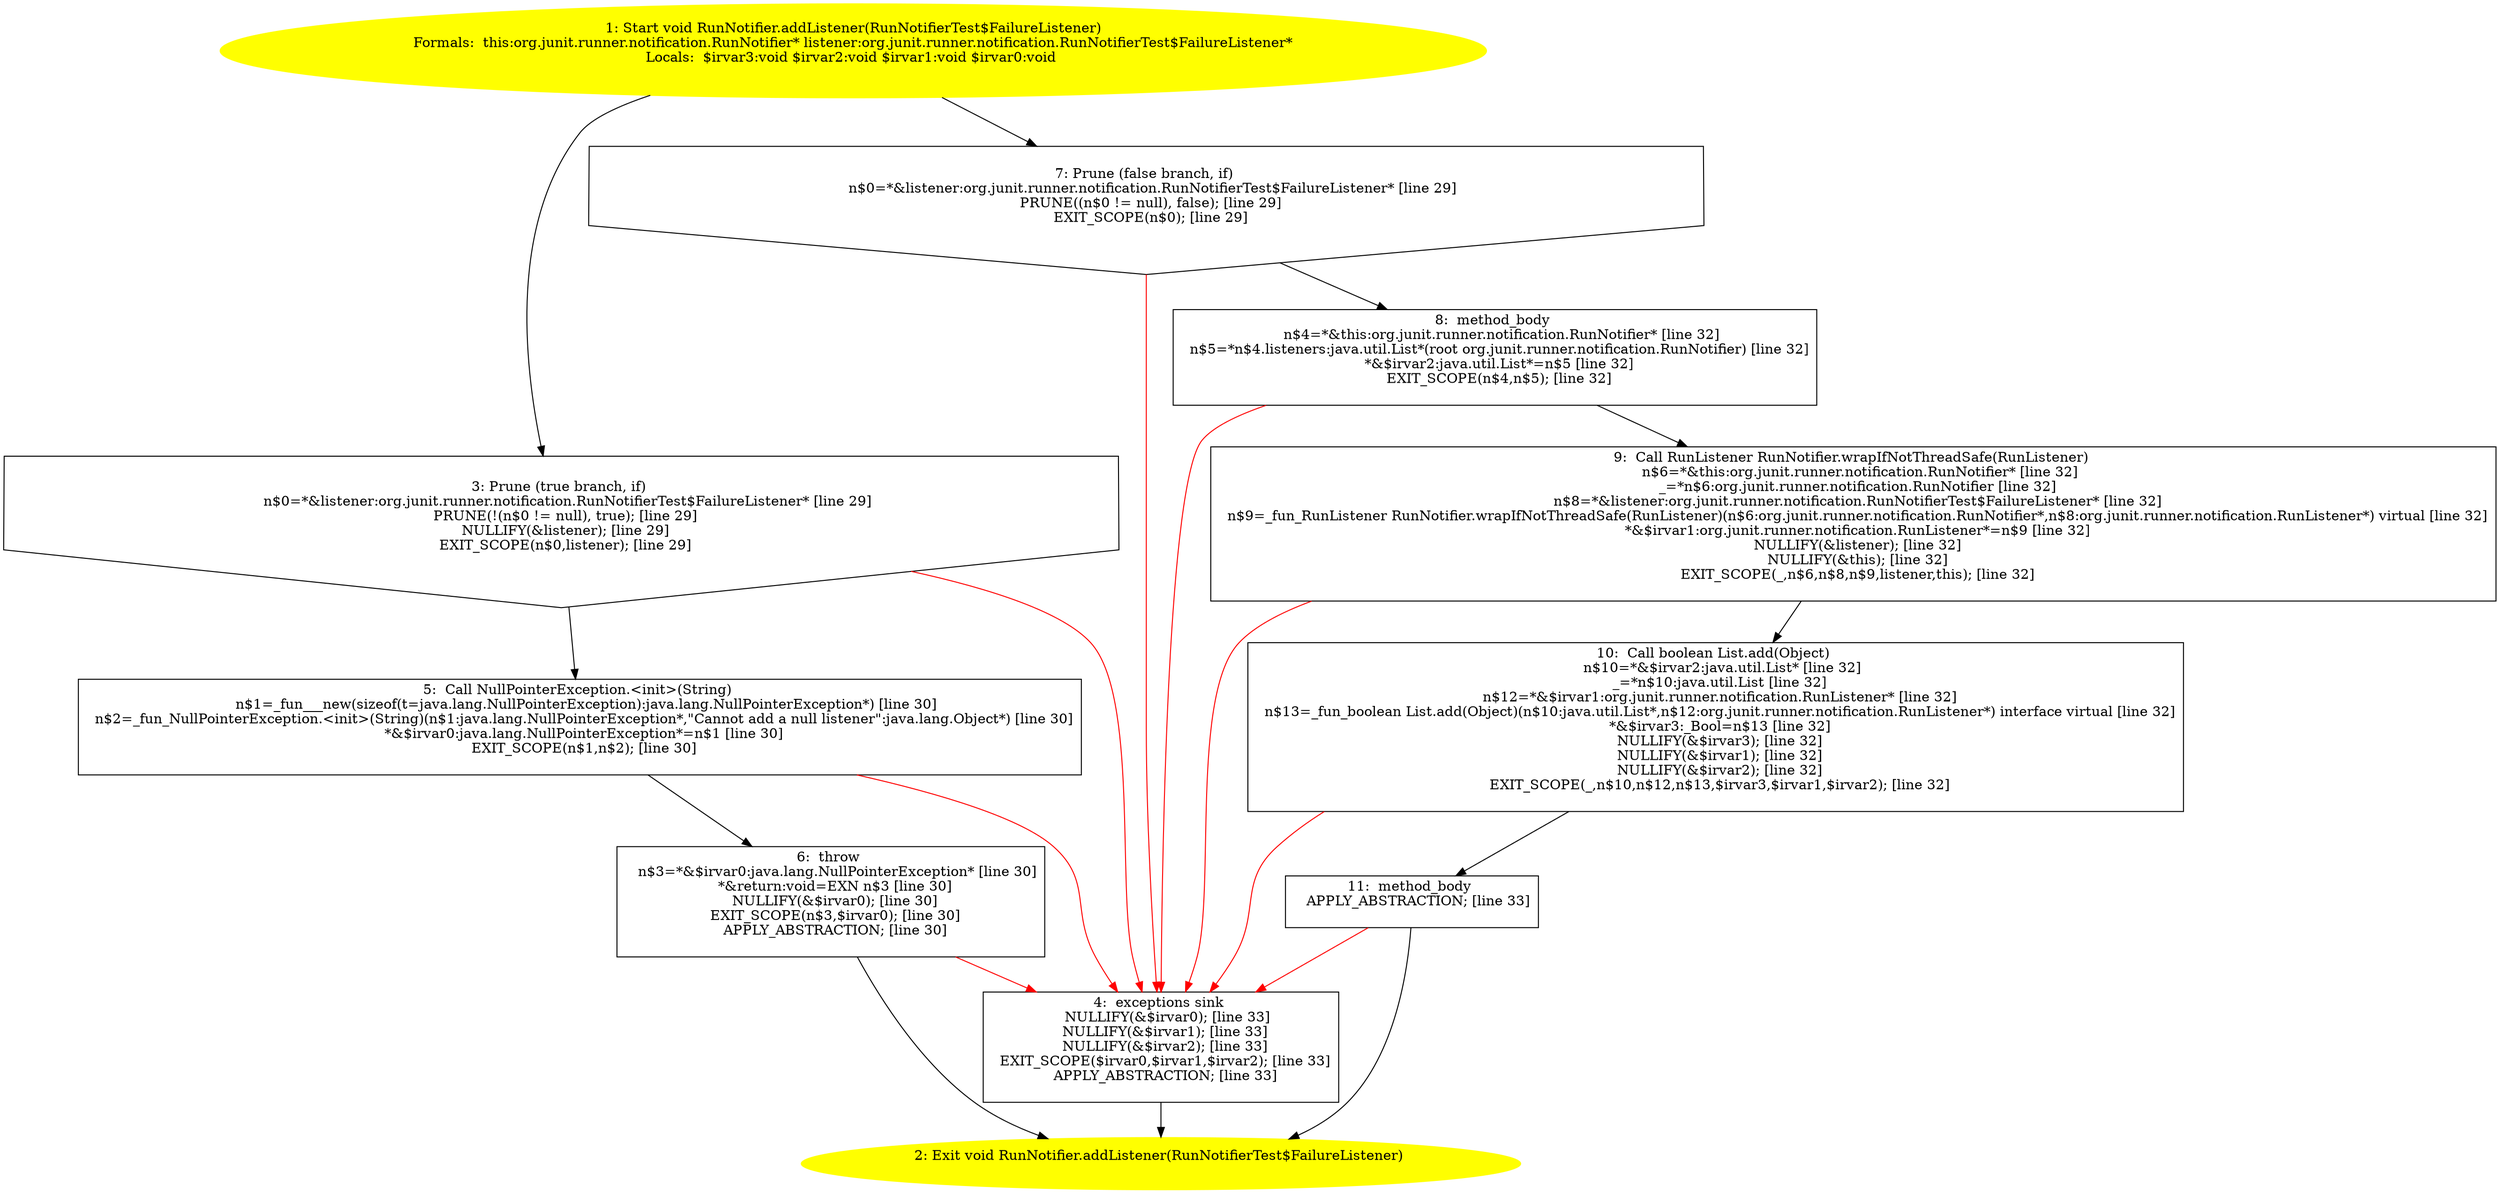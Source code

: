 /* @generated */
digraph cfg {
"org.junit.runner.notification.RunNotifier.addListener(org.junit.runner.notification.RunNotifierTest$.134dcf0a23cbbb711a141d623151e9e2_1" [label="1: Start void RunNotifier.addListener(RunNotifierTest$FailureListener)\nFormals:  this:org.junit.runner.notification.RunNotifier* listener:org.junit.runner.notification.RunNotifierTest$FailureListener*\nLocals:  $irvar3:void $irvar2:void $irvar1:void $irvar0:void \n  " color=yellow style=filled]
	

	 "org.junit.runner.notification.RunNotifier.addListener(org.junit.runner.notification.RunNotifierTest$.134dcf0a23cbbb711a141d623151e9e2_1" -> "org.junit.runner.notification.RunNotifier.addListener(org.junit.runner.notification.RunNotifierTest$.134dcf0a23cbbb711a141d623151e9e2_3" ;
	 "org.junit.runner.notification.RunNotifier.addListener(org.junit.runner.notification.RunNotifierTest$.134dcf0a23cbbb711a141d623151e9e2_1" -> "org.junit.runner.notification.RunNotifier.addListener(org.junit.runner.notification.RunNotifierTest$.134dcf0a23cbbb711a141d623151e9e2_7" ;
"org.junit.runner.notification.RunNotifier.addListener(org.junit.runner.notification.RunNotifierTest$.134dcf0a23cbbb711a141d623151e9e2_2" [label="2: Exit void RunNotifier.addListener(RunNotifierTest$FailureListener) \n  " color=yellow style=filled]
	

"org.junit.runner.notification.RunNotifier.addListener(org.junit.runner.notification.RunNotifierTest$.134dcf0a23cbbb711a141d623151e9e2_3" [label="3: Prune (true branch, if) \n   n$0=*&listener:org.junit.runner.notification.RunNotifierTest$FailureListener* [line 29]\n  PRUNE(!(n$0 != null), true); [line 29]\n  NULLIFY(&listener); [line 29]\n  EXIT_SCOPE(n$0,listener); [line 29]\n " shape="invhouse"]
	

	 "org.junit.runner.notification.RunNotifier.addListener(org.junit.runner.notification.RunNotifierTest$.134dcf0a23cbbb711a141d623151e9e2_3" -> "org.junit.runner.notification.RunNotifier.addListener(org.junit.runner.notification.RunNotifierTest$.134dcf0a23cbbb711a141d623151e9e2_5" ;
	 "org.junit.runner.notification.RunNotifier.addListener(org.junit.runner.notification.RunNotifierTest$.134dcf0a23cbbb711a141d623151e9e2_3" -> "org.junit.runner.notification.RunNotifier.addListener(org.junit.runner.notification.RunNotifierTest$.134dcf0a23cbbb711a141d623151e9e2_4" [color="red" ];
"org.junit.runner.notification.RunNotifier.addListener(org.junit.runner.notification.RunNotifierTest$.134dcf0a23cbbb711a141d623151e9e2_4" [label="4:  exceptions sink \n   NULLIFY(&$irvar0); [line 33]\n  NULLIFY(&$irvar1); [line 33]\n  NULLIFY(&$irvar2); [line 33]\n  EXIT_SCOPE($irvar0,$irvar1,$irvar2); [line 33]\n  APPLY_ABSTRACTION; [line 33]\n " shape="box"]
	

	 "org.junit.runner.notification.RunNotifier.addListener(org.junit.runner.notification.RunNotifierTest$.134dcf0a23cbbb711a141d623151e9e2_4" -> "org.junit.runner.notification.RunNotifier.addListener(org.junit.runner.notification.RunNotifierTest$.134dcf0a23cbbb711a141d623151e9e2_2" ;
"org.junit.runner.notification.RunNotifier.addListener(org.junit.runner.notification.RunNotifierTest$.134dcf0a23cbbb711a141d623151e9e2_5" [label="5:  Call NullPointerException.<init>(String) \n   n$1=_fun___new(sizeof(t=java.lang.NullPointerException):java.lang.NullPointerException*) [line 30]\n  n$2=_fun_NullPointerException.<init>(String)(n$1:java.lang.NullPointerException*,\"Cannot add a null listener\":java.lang.Object*) [line 30]\n  *&$irvar0:java.lang.NullPointerException*=n$1 [line 30]\n  EXIT_SCOPE(n$1,n$2); [line 30]\n " shape="box"]
	

	 "org.junit.runner.notification.RunNotifier.addListener(org.junit.runner.notification.RunNotifierTest$.134dcf0a23cbbb711a141d623151e9e2_5" -> "org.junit.runner.notification.RunNotifier.addListener(org.junit.runner.notification.RunNotifierTest$.134dcf0a23cbbb711a141d623151e9e2_6" ;
	 "org.junit.runner.notification.RunNotifier.addListener(org.junit.runner.notification.RunNotifierTest$.134dcf0a23cbbb711a141d623151e9e2_5" -> "org.junit.runner.notification.RunNotifier.addListener(org.junit.runner.notification.RunNotifierTest$.134dcf0a23cbbb711a141d623151e9e2_4" [color="red" ];
"org.junit.runner.notification.RunNotifier.addListener(org.junit.runner.notification.RunNotifierTest$.134dcf0a23cbbb711a141d623151e9e2_6" [label="6:  throw \n   n$3=*&$irvar0:java.lang.NullPointerException* [line 30]\n  *&return:void=EXN n$3 [line 30]\n  NULLIFY(&$irvar0); [line 30]\n  EXIT_SCOPE(n$3,$irvar0); [line 30]\n  APPLY_ABSTRACTION; [line 30]\n " shape="box"]
	

	 "org.junit.runner.notification.RunNotifier.addListener(org.junit.runner.notification.RunNotifierTest$.134dcf0a23cbbb711a141d623151e9e2_6" -> "org.junit.runner.notification.RunNotifier.addListener(org.junit.runner.notification.RunNotifierTest$.134dcf0a23cbbb711a141d623151e9e2_2" ;
	 "org.junit.runner.notification.RunNotifier.addListener(org.junit.runner.notification.RunNotifierTest$.134dcf0a23cbbb711a141d623151e9e2_6" -> "org.junit.runner.notification.RunNotifier.addListener(org.junit.runner.notification.RunNotifierTest$.134dcf0a23cbbb711a141d623151e9e2_4" [color="red" ];
"org.junit.runner.notification.RunNotifier.addListener(org.junit.runner.notification.RunNotifierTest$.134dcf0a23cbbb711a141d623151e9e2_7" [label="7: Prune (false branch, if) \n   n$0=*&listener:org.junit.runner.notification.RunNotifierTest$FailureListener* [line 29]\n  PRUNE((n$0 != null), false); [line 29]\n  EXIT_SCOPE(n$0); [line 29]\n " shape="invhouse"]
	

	 "org.junit.runner.notification.RunNotifier.addListener(org.junit.runner.notification.RunNotifierTest$.134dcf0a23cbbb711a141d623151e9e2_7" -> "org.junit.runner.notification.RunNotifier.addListener(org.junit.runner.notification.RunNotifierTest$.134dcf0a23cbbb711a141d623151e9e2_8" ;
	 "org.junit.runner.notification.RunNotifier.addListener(org.junit.runner.notification.RunNotifierTest$.134dcf0a23cbbb711a141d623151e9e2_7" -> "org.junit.runner.notification.RunNotifier.addListener(org.junit.runner.notification.RunNotifierTest$.134dcf0a23cbbb711a141d623151e9e2_4" [color="red" ];
"org.junit.runner.notification.RunNotifier.addListener(org.junit.runner.notification.RunNotifierTest$.134dcf0a23cbbb711a141d623151e9e2_8" [label="8:  method_body \n   n$4=*&this:org.junit.runner.notification.RunNotifier* [line 32]\n  n$5=*n$4.listeners:java.util.List*(root org.junit.runner.notification.RunNotifier) [line 32]\n  *&$irvar2:java.util.List*=n$5 [line 32]\n  EXIT_SCOPE(n$4,n$5); [line 32]\n " shape="box"]
	

	 "org.junit.runner.notification.RunNotifier.addListener(org.junit.runner.notification.RunNotifierTest$.134dcf0a23cbbb711a141d623151e9e2_8" -> "org.junit.runner.notification.RunNotifier.addListener(org.junit.runner.notification.RunNotifierTest$.134dcf0a23cbbb711a141d623151e9e2_9" ;
	 "org.junit.runner.notification.RunNotifier.addListener(org.junit.runner.notification.RunNotifierTest$.134dcf0a23cbbb711a141d623151e9e2_8" -> "org.junit.runner.notification.RunNotifier.addListener(org.junit.runner.notification.RunNotifierTest$.134dcf0a23cbbb711a141d623151e9e2_4" [color="red" ];
"org.junit.runner.notification.RunNotifier.addListener(org.junit.runner.notification.RunNotifierTest$.134dcf0a23cbbb711a141d623151e9e2_9" [label="9:  Call RunListener RunNotifier.wrapIfNotThreadSafe(RunListener) \n   n$6=*&this:org.junit.runner.notification.RunNotifier* [line 32]\n  _=*n$6:org.junit.runner.notification.RunNotifier [line 32]\n  n$8=*&listener:org.junit.runner.notification.RunNotifierTest$FailureListener* [line 32]\n  n$9=_fun_RunListener RunNotifier.wrapIfNotThreadSafe(RunListener)(n$6:org.junit.runner.notification.RunNotifier*,n$8:org.junit.runner.notification.RunListener*) virtual [line 32]\n  *&$irvar1:org.junit.runner.notification.RunListener*=n$9 [line 32]\n  NULLIFY(&listener); [line 32]\n  NULLIFY(&this); [line 32]\n  EXIT_SCOPE(_,n$6,n$8,n$9,listener,this); [line 32]\n " shape="box"]
	

	 "org.junit.runner.notification.RunNotifier.addListener(org.junit.runner.notification.RunNotifierTest$.134dcf0a23cbbb711a141d623151e9e2_9" -> "org.junit.runner.notification.RunNotifier.addListener(org.junit.runner.notification.RunNotifierTest$.134dcf0a23cbbb711a141d623151e9e2_10" ;
	 "org.junit.runner.notification.RunNotifier.addListener(org.junit.runner.notification.RunNotifierTest$.134dcf0a23cbbb711a141d623151e9e2_9" -> "org.junit.runner.notification.RunNotifier.addListener(org.junit.runner.notification.RunNotifierTest$.134dcf0a23cbbb711a141d623151e9e2_4" [color="red" ];
"org.junit.runner.notification.RunNotifier.addListener(org.junit.runner.notification.RunNotifierTest$.134dcf0a23cbbb711a141d623151e9e2_10" [label="10:  Call boolean List.add(Object) \n   n$10=*&$irvar2:java.util.List* [line 32]\n  _=*n$10:java.util.List [line 32]\n  n$12=*&$irvar1:org.junit.runner.notification.RunListener* [line 32]\n  n$13=_fun_boolean List.add(Object)(n$10:java.util.List*,n$12:org.junit.runner.notification.RunListener*) interface virtual [line 32]\n  *&$irvar3:_Bool=n$13 [line 32]\n  NULLIFY(&$irvar3); [line 32]\n  NULLIFY(&$irvar1); [line 32]\n  NULLIFY(&$irvar2); [line 32]\n  EXIT_SCOPE(_,n$10,n$12,n$13,$irvar3,$irvar1,$irvar2); [line 32]\n " shape="box"]
	

	 "org.junit.runner.notification.RunNotifier.addListener(org.junit.runner.notification.RunNotifierTest$.134dcf0a23cbbb711a141d623151e9e2_10" -> "org.junit.runner.notification.RunNotifier.addListener(org.junit.runner.notification.RunNotifierTest$.134dcf0a23cbbb711a141d623151e9e2_11" ;
	 "org.junit.runner.notification.RunNotifier.addListener(org.junit.runner.notification.RunNotifierTest$.134dcf0a23cbbb711a141d623151e9e2_10" -> "org.junit.runner.notification.RunNotifier.addListener(org.junit.runner.notification.RunNotifierTest$.134dcf0a23cbbb711a141d623151e9e2_4" [color="red" ];
"org.junit.runner.notification.RunNotifier.addListener(org.junit.runner.notification.RunNotifierTest$.134dcf0a23cbbb711a141d623151e9e2_11" [label="11:  method_body \n   APPLY_ABSTRACTION; [line 33]\n " shape="box"]
	

	 "org.junit.runner.notification.RunNotifier.addListener(org.junit.runner.notification.RunNotifierTest$.134dcf0a23cbbb711a141d623151e9e2_11" -> "org.junit.runner.notification.RunNotifier.addListener(org.junit.runner.notification.RunNotifierTest$.134dcf0a23cbbb711a141d623151e9e2_2" ;
	 "org.junit.runner.notification.RunNotifier.addListener(org.junit.runner.notification.RunNotifierTest$.134dcf0a23cbbb711a141d623151e9e2_11" -> "org.junit.runner.notification.RunNotifier.addListener(org.junit.runner.notification.RunNotifierTest$.134dcf0a23cbbb711a141d623151e9e2_4" [color="red" ];
}
